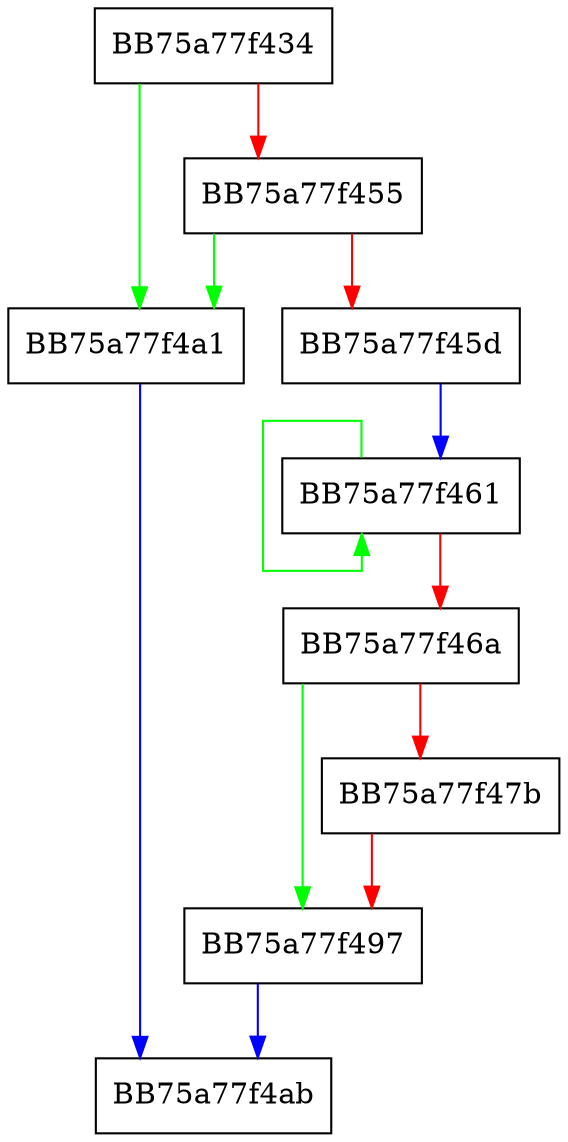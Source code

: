 digraph __std_exception_copy {
  node [shape="box"];
  graph [splines=ortho];
  BB75a77f434 -> BB75a77f4a1 [color="green"];
  BB75a77f434 -> BB75a77f455 [color="red"];
  BB75a77f455 -> BB75a77f4a1 [color="green"];
  BB75a77f455 -> BB75a77f45d [color="red"];
  BB75a77f45d -> BB75a77f461 [color="blue"];
  BB75a77f461 -> BB75a77f461 [color="green"];
  BB75a77f461 -> BB75a77f46a [color="red"];
  BB75a77f46a -> BB75a77f497 [color="green"];
  BB75a77f46a -> BB75a77f47b [color="red"];
  BB75a77f47b -> BB75a77f497 [color="red"];
  BB75a77f497 -> BB75a77f4ab [color="blue"];
  BB75a77f4a1 -> BB75a77f4ab [color="blue"];
}